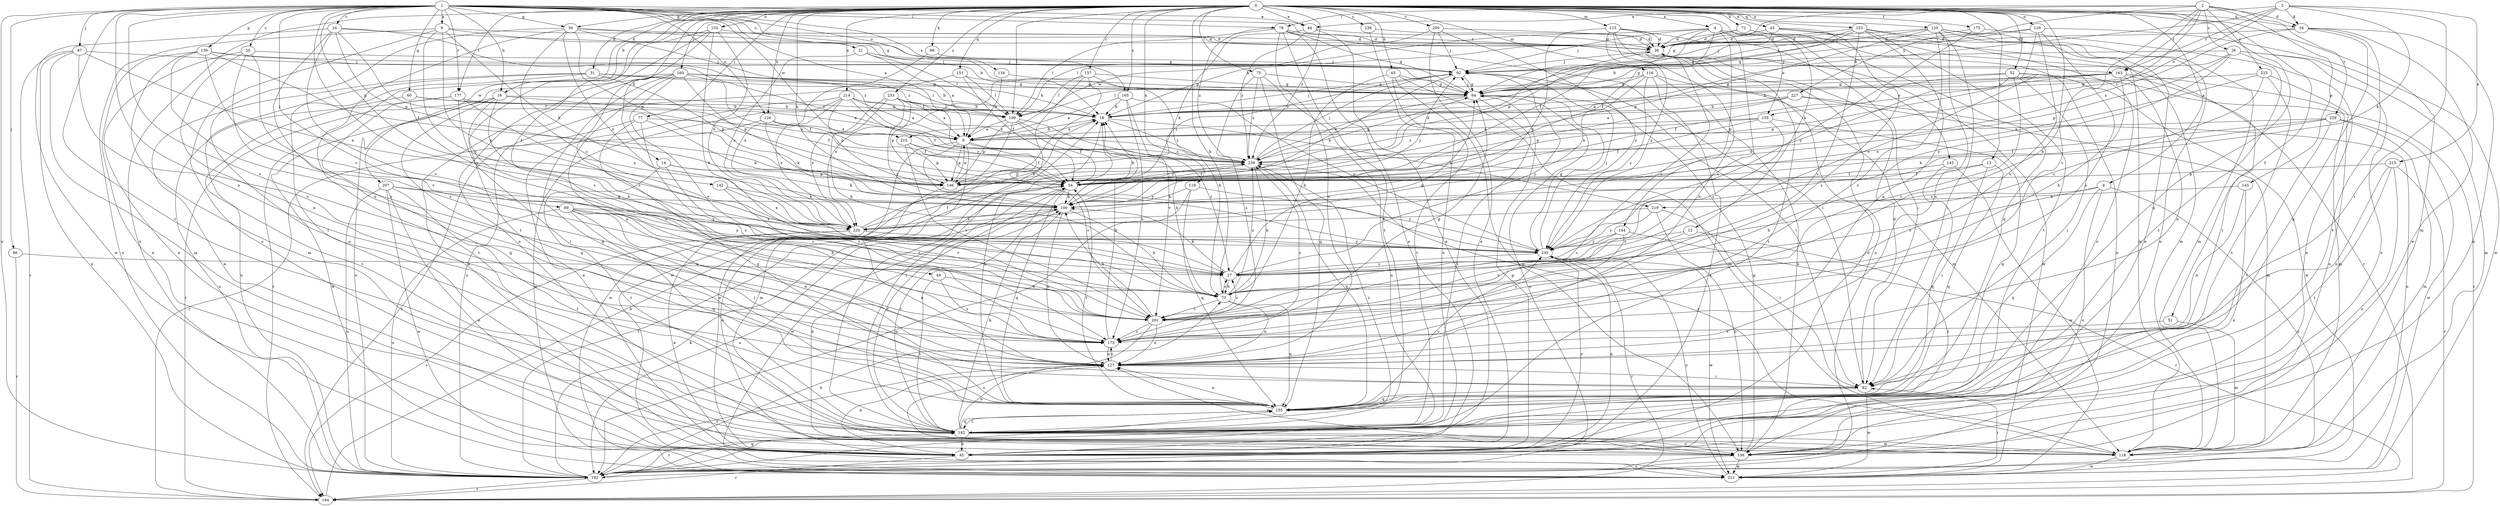 strict digraph  {
0;
1;
2;
3;
4;
6;
8;
9;
12;
13;
14;
16;
18;
20;
21;
24;
26;
27;
31;
34;
36;
43;
44;
45;
49;
51;
52;
54;
56;
60;
64;
65;
72;
73;
75;
77;
78;
82;
86;
87;
89;
92;
99;
100;
109;
115;
116;
118;
119;
120;
126;
127;
129;
133;
134;
135;
136;
139;
142;
143;
144;
145;
146;
151;
153;
155;
157;
160;
163;
164;
165;
173;
175;
177;
182;
192;
200;
201;
207;
210;
211;
214;
215;
219;
220;
223;
227;
229;
230;
233;
238;
239;
0 -> 4  [label=a];
0 -> 6  [label=a];
0 -> 12  [label=b];
0 -> 13  [label=b];
0 -> 14  [label=b];
0 -> 16  [label=b];
0 -> 31  [label=d];
0 -> 34  [label=d];
0 -> 43  [label=e];
0 -> 44  [label=e];
0 -> 49  [label=f];
0 -> 51  [label=f];
0 -> 52  [label=f];
0 -> 56  [label=g];
0 -> 65  [label=h];
0 -> 72  [label=h];
0 -> 73  [label=h];
0 -> 75  [label=i];
0 -> 77  [label=i];
0 -> 99  [label=k];
0 -> 100  [label=k];
0 -> 109  [label=l];
0 -> 115  [label=m];
0 -> 116  [label=m];
0 -> 118  [label=m];
0 -> 119  [label=n];
0 -> 120  [label=n];
0 -> 126  [label=n];
0 -> 129  [label=o];
0 -> 133  [label=o];
0 -> 151  [label=q];
0 -> 153  [label=q];
0 -> 155  [label=q];
0 -> 157  [label=r];
0 -> 160  [label=r];
0 -> 165  [label=s];
0 -> 175  [label=t];
0 -> 177  [label=t];
0 -> 192  [label=u];
0 -> 200  [label=v];
0 -> 201  [label=v];
0 -> 207  [label=w];
0 -> 214  [label=x];
0 -> 233  [label=z];
0 -> 238  [label=z];
0 -> 239  [label=z];
1 -> 8  [label=a];
1 -> 9  [label=a];
1 -> 16  [label=b];
1 -> 20  [label=c];
1 -> 21  [label=c];
1 -> 24  [label=c];
1 -> 44  [label=e];
1 -> 56  [label=g];
1 -> 60  [label=g];
1 -> 64  [label=g];
1 -> 78  [label=i];
1 -> 86  [label=j];
1 -> 87  [label=j];
1 -> 89  [label=j];
1 -> 126  [label=n];
1 -> 127  [label=n];
1 -> 134  [label=o];
1 -> 139  [label=p];
1 -> 142  [label=p];
1 -> 163  [label=r];
1 -> 165  [label=s];
1 -> 173  [label=s];
1 -> 177  [label=t];
1 -> 182  [label=t];
1 -> 192  [label=u];
1 -> 201  [label=v];
1 -> 210  [label=w];
2 -> 26  [label=c];
2 -> 34  [label=d];
2 -> 64  [label=g];
2 -> 73  [label=h];
2 -> 78  [label=i];
2 -> 143  [label=p];
2 -> 163  [label=r];
2 -> 223  [label=y];
2 -> 227  [label=y];
2 -> 229  [label=y];
2 -> 239  [label=z];
3 -> 18  [label=b];
3 -> 34  [label=d];
3 -> 44  [label=e];
3 -> 82  [label=i];
3 -> 100  [label=k];
3 -> 135  [label=o];
3 -> 163  [label=r];
3 -> 215  [label=x];
4 -> 36  [label=d];
4 -> 54  [label=f];
4 -> 92  [label=j];
4 -> 135  [label=o];
4 -> 144  [label=p];
4 -> 145  [label=p];
4 -> 146  [label=p];
4 -> 164  [label=r];
4 -> 201  [label=v];
4 -> 210  [label=w];
6 -> 27  [label=c];
6 -> 136  [label=o];
6 -> 155  [label=q];
6 -> 192  [label=u];
6 -> 219  [label=x];
8 -> 27  [label=c];
8 -> 36  [label=d];
8 -> 64  [label=g];
8 -> 100  [label=k];
8 -> 136  [label=o];
8 -> 192  [label=u];
8 -> 230  [label=y];
9 -> 18  [label=b];
9 -> 45  [label=e];
9 -> 118  [label=m];
9 -> 146  [label=p];
9 -> 201  [label=v];
9 -> 230  [label=y];
9 -> 239  [label=z];
12 -> 182  [label=t];
12 -> 201  [label=v];
12 -> 230  [label=y];
13 -> 54  [label=f];
13 -> 73  [label=h];
13 -> 82  [label=i];
13 -> 155  [label=q];
14 -> 100  [label=k];
14 -> 146  [label=p];
14 -> 182  [label=t];
14 -> 201  [label=v];
16 -> 9  [label=a];
16 -> 18  [label=b];
16 -> 73  [label=h];
16 -> 155  [label=q];
16 -> 164  [label=r];
16 -> 173  [label=s];
16 -> 211  [label=w];
18 -> 9  [label=a];
18 -> 92  [label=j];
18 -> 182  [label=t];
18 -> 219  [label=x];
18 -> 239  [label=z];
20 -> 27  [label=c];
20 -> 45  [label=e];
20 -> 92  [label=j];
20 -> 127  [label=n];
20 -> 173  [label=s];
21 -> 9  [label=a];
21 -> 92  [label=j];
21 -> 109  [label=l];
21 -> 220  [label=x];
24 -> 36  [label=d];
24 -> 54  [label=f];
24 -> 127  [label=n];
24 -> 146  [label=p];
24 -> 201  [label=v];
24 -> 211  [label=w];
24 -> 239  [label=z];
26 -> 45  [label=e];
26 -> 64  [label=g];
26 -> 92  [label=j];
26 -> 118  [label=m];
26 -> 136  [label=o];
26 -> 146  [label=p];
26 -> 230  [label=y];
27 -> 64  [label=g];
27 -> 73  [label=h];
27 -> 92  [label=j];
27 -> 100  [label=k];
31 -> 18  [label=b];
31 -> 45  [label=e];
31 -> 64  [label=g];
31 -> 146  [label=p];
31 -> 182  [label=t];
31 -> 192  [label=u];
34 -> 36  [label=d];
34 -> 45  [label=e];
34 -> 136  [label=o];
34 -> 155  [label=q];
34 -> 182  [label=t];
34 -> 239  [label=z];
36 -> 92  [label=j];
36 -> 182  [label=t];
36 -> 211  [label=w];
43 -> 18  [label=b];
43 -> 36  [label=d];
43 -> 64  [label=g];
43 -> 118  [label=m];
43 -> 173  [label=s];
44 -> 36  [label=d];
44 -> 45  [label=e];
44 -> 100  [label=k];
44 -> 239  [label=z];
45 -> 36  [label=d];
45 -> 64  [label=g];
45 -> 127  [label=n];
45 -> 164  [label=r];
45 -> 230  [label=y];
49 -> 73  [label=h];
49 -> 173  [label=s];
49 -> 182  [label=t];
51 -> 118  [label=m];
51 -> 173  [label=s];
52 -> 54  [label=f];
52 -> 64  [label=g];
52 -> 82  [label=i];
52 -> 164  [label=r];
52 -> 201  [label=v];
52 -> 211  [label=w];
52 -> 220  [label=x];
54 -> 100  [label=k];
54 -> 155  [label=q];
54 -> 182  [label=t];
54 -> 211  [label=w];
54 -> 239  [label=z];
56 -> 18  [label=b];
56 -> 27  [label=c];
56 -> 36  [label=d];
56 -> 136  [label=o];
56 -> 146  [label=p];
56 -> 182  [label=t];
56 -> 220  [label=x];
56 -> 239  [label=z];
60 -> 18  [label=b];
60 -> 27  [label=c];
60 -> 54  [label=f];
60 -> 182  [label=t];
64 -> 18  [label=b];
64 -> 92  [label=j];
64 -> 182  [label=t];
64 -> 192  [label=u];
64 -> 239  [label=z];
65 -> 64  [label=g];
65 -> 73  [label=h];
65 -> 118  [label=m];
65 -> 136  [label=o];
65 -> 182  [label=t];
72 -> 18  [label=b];
72 -> 36  [label=d];
72 -> 155  [label=q];
72 -> 192  [label=u];
73 -> 27  [label=c];
73 -> 127  [label=n];
73 -> 155  [label=q];
73 -> 201  [label=v];
73 -> 239  [label=z];
75 -> 64  [label=g];
75 -> 155  [label=q];
75 -> 173  [label=s];
75 -> 192  [label=u];
75 -> 239  [label=z];
77 -> 9  [label=a];
77 -> 100  [label=k];
77 -> 155  [label=q];
77 -> 164  [label=r];
77 -> 173  [label=s];
78 -> 36  [label=d];
78 -> 45  [label=e];
78 -> 64  [label=g];
78 -> 82  [label=i];
78 -> 109  [label=l];
78 -> 127  [label=n];
78 -> 182  [label=t];
78 -> 239  [label=z];
82 -> 36  [label=d];
82 -> 155  [label=q];
82 -> 211  [label=w];
86 -> 27  [label=c];
86 -> 164  [label=r];
87 -> 92  [label=j];
87 -> 118  [label=m];
87 -> 164  [label=r];
87 -> 173  [label=s];
87 -> 192  [label=u];
87 -> 220  [label=x];
89 -> 27  [label=c];
89 -> 73  [label=h];
89 -> 82  [label=i];
89 -> 127  [label=n];
89 -> 155  [label=q];
89 -> 192  [label=u];
89 -> 220  [label=x];
89 -> 230  [label=y];
92 -> 64  [label=g];
92 -> 82  [label=i];
92 -> 100  [label=k];
99 -> 92  [label=j];
99 -> 220  [label=x];
100 -> 18  [label=b];
100 -> 73  [label=h];
100 -> 92  [label=j];
100 -> 127  [label=n];
100 -> 192  [label=u];
100 -> 220  [label=x];
109 -> 9  [label=a];
109 -> 27  [label=c];
109 -> 54  [label=f];
109 -> 73  [label=h];
109 -> 146  [label=p];
109 -> 211  [label=w];
115 -> 36  [label=d];
115 -> 82  [label=i];
115 -> 127  [label=n];
115 -> 192  [label=u];
115 -> 201  [label=v];
115 -> 220  [label=x];
115 -> 230  [label=y];
116 -> 64  [label=g];
116 -> 100  [label=k];
116 -> 109  [label=l];
116 -> 118  [label=m];
116 -> 136  [label=o];
116 -> 192  [label=u];
116 -> 230  [label=y];
118 -> 127  [label=n];
118 -> 211  [label=w];
118 -> 239  [label=z];
119 -> 100  [label=k];
119 -> 155  [label=q];
119 -> 192  [label=u];
119 -> 230  [label=y];
120 -> 36  [label=d];
120 -> 45  [label=e];
120 -> 82  [label=i];
120 -> 92  [label=j];
120 -> 118  [label=m];
120 -> 127  [label=n];
120 -> 136  [label=o];
120 -> 146  [label=p];
120 -> 173  [label=s];
126 -> 9  [label=a];
126 -> 54  [label=f];
126 -> 100  [label=k];
126 -> 164  [label=r];
127 -> 82  [label=i];
127 -> 173  [label=s];
127 -> 192  [label=u];
129 -> 27  [label=c];
129 -> 36  [label=d];
129 -> 64  [label=g];
129 -> 173  [label=s];
129 -> 201  [label=v];
129 -> 211  [label=w];
133 -> 36  [label=d];
133 -> 73  [label=h];
133 -> 136  [label=o];
133 -> 173  [label=s];
133 -> 182  [label=t];
133 -> 220  [label=x];
134 -> 9  [label=a];
134 -> 64  [label=g];
135 -> 9  [label=a];
135 -> 27  [label=c];
135 -> 54  [label=f];
135 -> 155  [label=q];
135 -> 239  [label=z];
136 -> 64  [label=g];
136 -> 100  [label=k];
136 -> 192  [label=u];
136 -> 211  [label=w];
139 -> 45  [label=e];
139 -> 54  [label=f];
139 -> 92  [label=j];
139 -> 118  [label=m];
139 -> 173  [label=s];
139 -> 201  [label=v];
139 -> 239  [label=z];
142 -> 100  [label=k];
142 -> 201  [label=v];
142 -> 220  [label=x];
143 -> 45  [label=e];
143 -> 100  [label=k];
143 -> 127  [label=n];
144 -> 27  [label=c];
144 -> 164  [label=r];
144 -> 173  [label=s];
144 -> 230  [label=y];
145 -> 54  [label=f];
145 -> 155  [label=q];
145 -> 211  [label=w];
146 -> 9  [label=a];
146 -> 36  [label=d];
146 -> 45  [label=e];
146 -> 92  [label=j];
151 -> 54  [label=f];
151 -> 64  [label=g];
151 -> 109  [label=l];
151 -> 192  [label=u];
153 -> 36  [label=d];
153 -> 54  [label=f];
153 -> 92  [label=j];
153 -> 118  [label=m];
153 -> 127  [label=n];
153 -> 136  [label=o];
153 -> 182  [label=t];
153 -> 201  [label=v];
155 -> 18  [label=b];
155 -> 54  [label=f];
155 -> 127  [label=n];
155 -> 182  [label=t];
155 -> 230  [label=y];
157 -> 64  [label=g];
157 -> 73  [label=h];
157 -> 109  [label=l];
157 -> 182  [label=t];
157 -> 211  [label=w];
157 -> 220  [label=x];
160 -> 18  [label=b];
160 -> 45  [label=e];
160 -> 54  [label=f];
160 -> 64  [label=g];
160 -> 109  [label=l];
160 -> 127  [label=n];
160 -> 146  [label=p];
160 -> 155  [label=q];
160 -> 164  [label=r];
160 -> 192  [label=u];
160 -> 201  [label=v];
163 -> 9  [label=a];
163 -> 18  [label=b];
163 -> 64  [label=g];
163 -> 73  [label=h];
163 -> 82  [label=i];
163 -> 118  [label=m];
163 -> 127  [label=n];
163 -> 146  [label=p];
164 -> 18  [label=b];
165 -> 9  [label=a];
165 -> 18  [label=b];
165 -> 173  [label=s];
165 -> 201  [label=v];
165 -> 230  [label=y];
173 -> 18  [label=b];
173 -> 64  [label=g];
173 -> 127  [label=n];
173 -> 239  [label=z];
175 -> 36  [label=d];
175 -> 182  [label=t];
175 -> 230  [label=y];
177 -> 18  [label=b];
177 -> 82  [label=i];
177 -> 155  [label=q];
177 -> 192  [label=u];
177 -> 220  [label=x];
182 -> 45  [label=e];
182 -> 54  [label=f];
182 -> 100  [label=k];
182 -> 118  [label=m];
182 -> 127  [label=n];
182 -> 136  [label=o];
182 -> 155  [label=q];
182 -> 239  [label=z];
192 -> 54  [label=f];
192 -> 73  [label=h];
192 -> 100  [label=k];
192 -> 155  [label=q];
192 -> 164  [label=r];
192 -> 182  [label=t];
200 -> 36  [label=d];
200 -> 45  [label=e];
200 -> 92  [label=j];
200 -> 109  [label=l];
200 -> 230  [label=y];
201 -> 27  [label=c];
201 -> 100  [label=k];
201 -> 127  [label=n];
201 -> 136  [label=o];
201 -> 173  [label=s];
207 -> 45  [label=e];
207 -> 100  [label=k];
207 -> 182  [label=t];
207 -> 192  [label=u];
207 -> 211  [label=w];
207 -> 230  [label=y];
210 -> 54  [label=f];
210 -> 146  [label=p];
210 -> 201  [label=v];
210 -> 239  [label=z];
211 -> 82  [label=i];
211 -> 230  [label=y];
214 -> 9  [label=a];
214 -> 45  [label=e];
214 -> 54  [label=f];
214 -> 109  [label=l];
214 -> 146  [label=p];
214 -> 211  [label=w];
214 -> 220  [label=x];
214 -> 239  [label=z];
215 -> 127  [label=n];
215 -> 136  [label=o];
215 -> 146  [label=p];
215 -> 164  [label=r];
215 -> 182  [label=t];
219 -> 82  [label=i];
219 -> 136  [label=o];
219 -> 220  [label=x];
219 -> 230  [label=y];
220 -> 18  [label=b];
220 -> 45  [label=e];
220 -> 54  [label=f];
220 -> 127  [label=n];
220 -> 164  [label=r];
220 -> 230  [label=y];
223 -> 27  [label=c];
223 -> 64  [label=g];
223 -> 136  [label=o];
223 -> 182  [label=t];
223 -> 220  [label=x];
227 -> 9  [label=a];
227 -> 18  [label=b];
227 -> 118  [label=m];
227 -> 146  [label=p];
227 -> 192  [label=u];
229 -> 9  [label=a];
229 -> 54  [label=f];
229 -> 100  [label=k];
229 -> 118  [label=m];
229 -> 182  [label=t];
229 -> 211  [label=w];
230 -> 27  [label=c];
230 -> 45  [label=e];
230 -> 64  [label=g];
230 -> 92  [label=j];
230 -> 164  [label=r];
230 -> 211  [label=w];
233 -> 9  [label=a];
233 -> 18  [label=b];
233 -> 73  [label=h];
233 -> 109  [label=l];
233 -> 146  [label=p];
233 -> 220  [label=x];
233 -> 230  [label=y];
238 -> 36  [label=d];
238 -> 192  [label=u];
239 -> 54  [label=f];
239 -> 64  [label=g];
239 -> 73  [label=h];
239 -> 92  [label=j];
239 -> 146  [label=p];
239 -> 155  [label=q];
}
